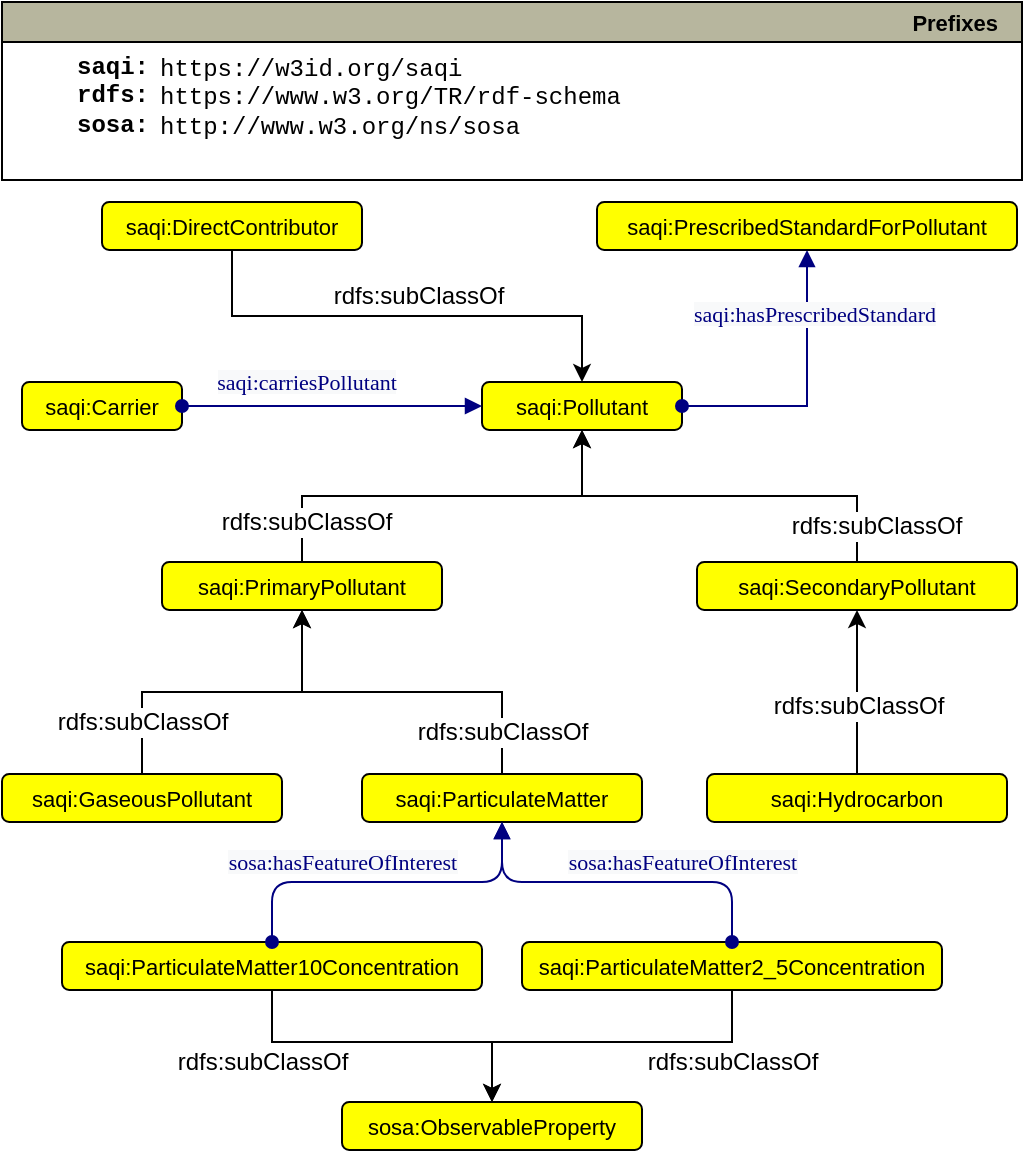 <mxfile version="21.2.9" type="device">
  <diagram id="t25Kp6jmq_1cI3zwCiK2" name="Page-1">
    <mxGraphModel dx="1442" dy="752" grid="1" gridSize="10" guides="1" tooltips="1" connect="1" arrows="1" fold="1" page="1" pageScale="1" pageWidth="1000" pageHeight="1000" math="0" shadow="0">
      <root>
        <mxCell id="0" />
        <mxCell id="1" parent="0" />
        <mxCell id="T0KytU28zX8Ys8UfOtSf-37" value="saqi:DirectContributor" style="graphMlID=n4;shape=rect;rounded=1;arcsize=30;fillColor=#ffff00;strokeColor=#000000;strokeWidth=1.0;fontSize=11;" parent="1" vertex="1">
          <mxGeometry x="70" y="100" width="130" height="24" as="geometry" />
        </mxCell>
        <mxCell id="T0KytU28zX8Ys8UfOtSf-42" value="saqi:Carrier" style="graphMlID=n4;shape=rect;rounded=1;arcsize=30;fillColor=#ffff00;strokeColor=#000000;strokeWidth=1.0;fontSize=11;" parent="1" vertex="1">
          <mxGeometry x="30" y="190" width="80" height="24" as="geometry" />
        </mxCell>
        <mxCell id="T0KytU28zX8Ys8UfOtSf-45" value="saqi:Pollutant" style="graphMlID=n4;shape=rect;rounded=1;arcsize=30;fillColor=#ffff00;strokeColor=#000000;strokeWidth=1.0;fontSize=11;" parent="1" vertex="1">
          <mxGeometry x="260" y="190" width="100" height="24" as="geometry" />
        </mxCell>
        <mxCell id="T0KytU28zX8Ys8UfOtSf-46" value="" style="endArrow=classic;html=1;textDirection=ltr;fontSize=11;strokeWidth=1;exitX=0.5;exitY=1;exitDx=0;exitDy=0;entryX=0.5;entryY=0;entryDx=0;entryDy=0;edgeStyle=orthogonalEdgeStyle;rounded=0;" parent="1" source="T0KytU28zX8Ys8UfOtSf-37" target="T0KytU28zX8Ys8UfOtSf-45" edge="1">
          <mxGeometry width="50" height="50" relative="1" as="geometry">
            <mxPoint x="525" y="154" as="sourcePoint" />
            <mxPoint x="640" y="250" as="targetPoint" />
          </mxGeometry>
        </mxCell>
        <mxCell id="T0KytU28zX8Ys8UfOtSf-47" value="rdfs:subClassOf" style="text;html=1;align=center;verticalAlign=middle;resizable=0;points=[];labelBackgroundColor=#ffffff;rotation=0;" parent="T0KytU28zX8Ys8UfOtSf-46" vertex="1" connectable="0">
          <mxGeometry x="-0.221" relative="1" as="geometry">
            <mxPoint x="32" y="-10" as="offset" />
          </mxGeometry>
        </mxCell>
        <mxCell id="T0KytU28zX8Ys8UfOtSf-140" value="" style="graphMlID=e0;rounded=0;endArrow=block;strokeColor=#000080;strokeWidth=1.0;startArrow=oval;startFill=1;endFill=1;fontSize=11;fontColor=#000080;entryX=0.5;entryY=1;entryDx=0;entryDy=0;exitX=1;exitY=0.5;exitDx=0;exitDy=0;edgeStyle=orthogonalEdgeStyle;" parent="1" source="T0KytU28zX8Ys8UfOtSf-45" target="T0KytU28zX8Ys8UfOtSf-133" edge="1">
          <mxGeometry relative="1" as="geometry">
            <mxPoint x="585" y="140" as="sourcePoint" />
            <mxPoint x="755.0" y="138" as="targetPoint" />
          </mxGeometry>
        </mxCell>
        <mxCell id="T0KytU28zX8Ys8UfOtSf-141" value="&lt;span style=&quot;color: rgb(0 , 0 , 128) ; font-family: &amp;quot;dialog&amp;quot; ; font-size: 11px ; background-color: rgb(248 , 249 , 250)&quot;&gt;saqi:hasPrescribedStandard&lt;/span&gt;" style="text;html=1;align=center;verticalAlign=middle;resizable=0;points=[];labelBackgroundColor=#ffffff;fontSize=11;" parent="T0KytU28zX8Ys8UfOtSf-140" vertex="1" connectable="0">
          <mxGeometry x="-0.017" y="2" relative="1" as="geometry">
            <mxPoint x="5" y="-40" as="offset" />
          </mxGeometry>
        </mxCell>
        <mxCell id="0jtO1-yvGRoyAblTp0NV-17" value="" style="graphMlID=e0;rounded=1;endArrow=block;strokeColor=#000080;strokeWidth=1.0;startArrow=oval;startFill=1;endFill=1;fontSize=11;fontColor=#000080;entryX=0;entryY=0.5;entryDx=0;entryDy=0;exitX=1;exitY=0.5;exitDx=0;exitDy=0;edgeStyle=orthogonalEdgeStyle;" parent="1" source="T0KytU28zX8Ys8UfOtSf-42" target="T0KytU28zX8Ys8UfOtSf-45" edge="1">
          <mxGeometry relative="1" as="geometry">
            <mxPoint x="275" y="282" as="sourcePoint" />
            <mxPoint x="375" y="282" as="targetPoint" />
          </mxGeometry>
        </mxCell>
        <mxCell id="0jtO1-yvGRoyAblTp0NV-18" value="&lt;span style=&quot;color: rgb(0 , 0 , 128) ; font-family: &amp;quot;dialog&amp;quot; ; font-size: 11px ; background-color: rgb(248 , 249 , 250)&quot;&gt;saqi:carriesPollutant&lt;/span&gt;" style="text;html=1;align=center;verticalAlign=middle;resizable=0;points=[];labelBackgroundColor=#ffffff;fontSize=11;" parent="0jtO1-yvGRoyAblTp0NV-17" vertex="1" connectable="0">
          <mxGeometry x="-0.017" y="2" relative="1" as="geometry">
            <mxPoint x="-12" y="-10" as="offset" />
          </mxGeometry>
        </mxCell>
        <mxCell id="T0KytU28zX8Ys8UfOtSf-133" value="saqi:PrescribedStandardForPollutant" style="graphMlID=n4;shape=rect;rounded=1;arcsize=30;fillColor=#ffff00;strokeColor=#000000;strokeWidth=1.0;fontSize=11;" parent="1" vertex="1">
          <mxGeometry x="317.5" y="100" width="210" height="24" as="geometry" />
        </mxCell>
        <mxCell id="84EfyUTDm_beJWQpibSe-2" value="saqi:PrimaryPollutant" style="graphMlID=n4;shape=rect;rounded=1;arcsize=30;fillColor=#ffff00;strokeColor=#000000;strokeWidth=1.0;fontSize=11;" parent="1" vertex="1">
          <mxGeometry x="100" y="280" width="140" height="24" as="geometry" />
        </mxCell>
        <mxCell id="84EfyUTDm_beJWQpibSe-3" value="" style="endArrow=classic;html=1;textDirection=ltr;fontSize=11;strokeWidth=1;exitX=0.5;exitY=0;exitDx=0;exitDy=0;entryX=0.5;entryY=1;entryDx=0;entryDy=0;edgeStyle=orthogonalEdgeStyle;rounded=0;" parent="1" source="84EfyUTDm_beJWQpibSe-2" target="T0KytU28zX8Ys8UfOtSf-45" edge="1">
          <mxGeometry width="50" height="50" relative="1" as="geometry">
            <mxPoint x="270" y="250" as="sourcePoint" />
            <mxPoint x="270" y="326" as="targetPoint" />
          </mxGeometry>
        </mxCell>
        <mxCell id="84EfyUTDm_beJWQpibSe-4" value="rdfs:subClassOf" style="text;html=1;align=center;verticalAlign=middle;resizable=0;points=[];labelBackgroundColor=#ffffff;rotation=0;" parent="84EfyUTDm_beJWQpibSe-3" vertex="1" connectable="0">
          <mxGeometry x="-0.221" relative="1" as="geometry">
            <mxPoint x="-45" y="13" as="offset" />
          </mxGeometry>
        </mxCell>
        <mxCell id="84EfyUTDm_beJWQpibSe-6" value="saqi:SecondaryPollutant" style="graphMlID=n4;shape=rect;rounded=1;arcsize=30;fillColor=#ffff00;strokeColor=#000000;strokeWidth=1.0;fontSize=11;" parent="1" vertex="1">
          <mxGeometry x="367.5" y="280" width="160" height="24" as="geometry" />
        </mxCell>
        <mxCell id="84EfyUTDm_beJWQpibSe-7" value="" style="endArrow=classic;html=1;textDirection=ltr;fontSize=11;strokeWidth=1;exitX=0.5;exitY=0;exitDx=0;exitDy=0;entryX=0.5;entryY=1;entryDx=0;entryDy=0;edgeStyle=orthogonalEdgeStyle;rounded=0;" parent="1" source="84EfyUTDm_beJWQpibSe-6" target="T0KytU28zX8Ys8UfOtSf-45" edge="1">
          <mxGeometry width="50" height="50" relative="1" as="geometry">
            <mxPoint x="470" y="278" as="sourcePoint" />
            <mxPoint x="450" y="252" as="targetPoint" />
          </mxGeometry>
        </mxCell>
        <mxCell id="84EfyUTDm_beJWQpibSe-8" value="rdfs:subClassOf" style="text;html=1;align=center;verticalAlign=middle;resizable=0;points=[];labelBackgroundColor=#ffffff;rotation=0;" parent="84EfyUTDm_beJWQpibSe-7" vertex="1" connectable="0">
          <mxGeometry x="-0.221" relative="1" as="geometry">
            <mxPoint x="56" y="15" as="offset" />
          </mxGeometry>
        </mxCell>
        <mxCell id="84EfyUTDm_beJWQpibSe-9" value="saqi:GaseousPollutant" style="graphMlID=n4;shape=rect;rounded=1;arcsize=30;fillColor=#ffff00;strokeColor=#000000;strokeWidth=1.0;fontSize=11;" parent="1" vertex="1">
          <mxGeometry x="20" y="386" width="140" height="24" as="geometry" />
        </mxCell>
        <mxCell id="84EfyUTDm_beJWQpibSe-10" value="" style="endArrow=classic;html=1;textDirection=ltr;fontSize=11;strokeWidth=1;exitX=0.5;exitY=0;exitDx=0;exitDy=0;entryX=0.5;entryY=1;entryDx=0;entryDy=0;edgeStyle=orthogonalEdgeStyle;rounded=0;" parent="1" source="84EfyUTDm_beJWQpibSe-9" target="84EfyUTDm_beJWQpibSe-2" edge="1">
          <mxGeometry width="50" height="50" relative="1" as="geometry">
            <mxPoint x="235" y="366" as="sourcePoint" />
            <mxPoint x="355" y="300" as="targetPoint" />
          </mxGeometry>
        </mxCell>
        <mxCell id="84EfyUTDm_beJWQpibSe-11" value="rdfs:subClassOf" style="text;html=1;align=center;verticalAlign=middle;resizable=0;points=[];labelBackgroundColor=#ffffff;rotation=0;" parent="84EfyUTDm_beJWQpibSe-10" vertex="1" connectable="0">
          <mxGeometry x="-0.221" relative="1" as="geometry">
            <mxPoint x="-22" y="15" as="offset" />
          </mxGeometry>
        </mxCell>
        <mxCell id="84EfyUTDm_beJWQpibSe-13" value="saqi:ParticulateMatter" style="graphMlID=n4;shape=rect;rounded=1;arcsize=30;fillColor=#ffff00;strokeColor=#000000;strokeWidth=1.0;fontSize=11;" parent="1" vertex="1">
          <mxGeometry x="200" y="386" width="140" height="24" as="geometry" />
        </mxCell>
        <mxCell id="84EfyUTDm_beJWQpibSe-14" value="" style="endArrow=classic;html=1;textDirection=ltr;fontSize=11;strokeWidth=1;exitX=0.5;exitY=0;exitDx=0;exitDy=0;entryX=0.5;entryY=1;entryDx=0;entryDy=0;edgeStyle=orthogonalEdgeStyle;rounded=0;" parent="1" source="84EfyUTDm_beJWQpibSe-13" target="84EfyUTDm_beJWQpibSe-2" edge="1">
          <mxGeometry width="50" height="50" relative="1" as="geometry">
            <mxPoint x="365" y="372" as="sourcePoint" />
            <mxPoint x="305" y="320" as="targetPoint" />
          </mxGeometry>
        </mxCell>
        <mxCell id="84EfyUTDm_beJWQpibSe-15" value="rdfs:subClassOf" style="text;html=1;align=center;verticalAlign=middle;resizable=0;points=[];labelBackgroundColor=#ffffff;rotation=0;" parent="84EfyUTDm_beJWQpibSe-14" vertex="1" connectable="0">
          <mxGeometry x="-0.221" relative="1" as="geometry">
            <mxPoint x="30" y="20" as="offset" />
          </mxGeometry>
        </mxCell>
        <mxCell id="84EfyUTDm_beJWQpibSe-16" value="saqi:Hydrocarbon" style="graphMlID=n4;shape=rect;rounded=1;arcsize=30;fillColor=#ffff00;strokeColor=#000000;strokeWidth=1.0;fontSize=11;" parent="1" vertex="1">
          <mxGeometry x="372.5" y="386" width="150" height="24" as="geometry" />
        </mxCell>
        <mxCell id="84EfyUTDm_beJWQpibSe-18" value="" style="endArrow=classic;html=1;textDirection=ltr;fontSize=11;strokeWidth=1;exitX=0.5;exitY=0;exitDx=0;exitDy=0;entryX=0.5;entryY=1;entryDx=0;entryDy=0;rounded=0;" parent="1" source="84EfyUTDm_beJWQpibSe-16" target="84EfyUTDm_beJWQpibSe-6" edge="1">
          <mxGeometry width="50" height="50" relative="1" as="geometry">
            <mxPoint x="615" y="362" as="sourcePoint" />
            <mxPoint x="525" y="290" as="targetPoint" />
          </mxGeometry>
        </mxCell>
        <mxCell id="84EfyUTDm_beJWQpibSe-19" value="rdfs:subClassOf" style="text;html=1;align=center;verticalAlign=middle;resizable=0;points=[];labelBackgroundColor=#ffffff;rotation=0;" parent="84EfyUTDm_beJWQpibSe-18" vertex="1" connectable="0">
          <mxGeometry x="-0.221" relative="1" as="geometry">
            <mxPoint y="-2" as="offset" />
          </mxGeometry>
        </mxCell>
        <mxCell id="9ITNpGdNg8R4v7RGx4uF-6" value="sosa:ObservableProperty" style="graphMlID=n4;shape=rect;rounded=1;arcsize=30;fillColor=#ffff00;strokeColor=#000000;strokeWidth=1.0;fontSize=11;" parent="1" vertex="1">
          <mxGeometry x="190" y="550" width="150" height="24" as="geometry" />
        </mxCell>
        <mxCell id="9ITNpGdNg8R4v7RGx4uF-7" value="saqi:ParticulateMatter10Concentration" style="graphMlID=n4;shape=rect;rounded=1;arcsize=30;fillColor=#ffff00;strokeColor=#000000;strokeWidth=1.0;fontSize=11;" parent="1" vertex="1">
          <mxGeometry x="50" y="470" width="210" height="24" as="geometry" />
        </mxCell>
        <mxCell id="9ITNpGdNg8R4v7RGx4uF-9" value="" style="graphMlID=e0;rounded=1;endArrow=block;strokeColor=#000080;strokeWidth=1.0;startArrow=oval;startFill=1;endFill=1;fontSize=11;fontColor=#000080;entryX=0.5;entryY=1;entryDx=0;entryDy=0;exitX=0.5;exitY=0;exitDx=0;exitDy=0;edgeStyle=orthogonalEdgeStyle;" parent="1" source="9ITNpGdNg8R4v7RGx4uF-7" target="84EfyUTDm_beJWQpibSe-13" edge="1">
          <mxGeometry relative="1" as="geometry">
            <mxPoint x="217.5" y="440" as="sourcePoint" />
            <mxPoint x="367.5" y="440" as="targetPoint" />
          </mxGeometry>
        </mxCell>
        <mxCell id="9ITNpGdNg8R4v7RGx4uF-10" value="&lt;span style=&quot;color: rgb(0 , 0 , 128) ; font-family: &amp;quot;dialog&amp;quot; ; font-size: 11px ; background-color: rgb(248 , 249 , 250)&quot;&gt;sosa:hasFeatureOfInterest&lt;/span&gt;" style="text;html=1;align=center;verticalAlign=middle;resizable=0;points=[];labelBackgroundColor=#ffffff;fontSize=11;" parent="9ITNpGdNg8R4v7RGx4uF-9" vertex="1" connectable="0">
          <mxGeometry x="-0.017" y="2" relative="1" as="geometry">
            <mxPoint x="-21" y="-8" as="offset" />
          </mxGeometry>
        </mxCell>
        <mxCell id="9ITNpGdNg8R4v7RGx4uF-11" value="saqi:ParticulateMatter2_5Concentration" style="graphMlID=n4;shape=rect;rounded=1;arcsize=30;fillColor=#ffff00;strokeColor=#000000;strokeWidth=1.0;fontSize=11;" parent="1" vertex="1">
          <mxGeometry x="280" y="470" width="210" height="24" as="geometry" />
        </mxCell>
        <mxCell id="9ITNpGdNg8R4v7RGx4uF-12" value="" style="graphMlID=e0;rounded=1;endArrow=block;strokeColor=#000080;strokeWidth=1.0;startArrow=oval;startFill=1;endFill=1;fontSize=11;fontColor=#000080;entryX=0.5;entryY=1;entryDx=0;entryDy=0;exitX=0.5;exitY=0;exitDx=0;exitDy=0;edgeStyle=orthogonalEdgeStyle;" parent="1" source="9ITNpGdNg8R4v7RGx4uF-11" target="84EfyUTDm_beJWQpibSe-13" edge="1">
          <mxGeometry relative="1" as="geometry">
            <mxPoint x="145" y="480" as="sourcePoint" />
            <mxPoint x="280" y="420" as="targetPoint" />
          </mxGeometry>
        </mxCell>
        <mxCell id="9ITNpGdNg8R4v7RGx4uF-13" value="&lt;span style=&quot;color: rgb(0 , 0 , 128) ; font-family: &amp;quot;dialog&amp;quot; ; font-size: 11px ; background-color: rgb(248 , 249 , 250)&quot;&gt;sosa:hasFeatureOfInterest&lt;/span&gt;" style="text;html=1;align=center;verticalAlign=middle;resizable=0;points=[];labelBackgroundColor=#ffffff;fontSize=11;" parent="9ITNpGdNg8R4v7RGx4uF-12" vertex="1" connectable="0">
          <mxGeometry x="-0.017" y="2" relative="1" as="geometry">
            <mxPoint x="31" y="-12" as="offset" />
          </mxGeometry>
        </mxCell>
        <mxCell id="9ITNpGdNg8R4v7RGx4uF-14" value="" style="endArrow=classic;html=1;textDirection=ltr;fontSize=11;strokeWidth=1;exitX=0.5;exitY=1;exitDx=0;exitDy=0;entryX=0.5;entryY=0;entryDx=0;entryDy=0;rounded=0;" parent="1" source="9ITNpGdNg8R4v7RGx4uF-11" target="9ITNpGdNg8R4v7RGx4uF-6" edge="1">
          <mxGeometry width="50" height="50" relative="1" as="geometry">
            <mxPoint x="400" y="593" as="sourcePoint" />
            <mxPoint x="400" y="511" as="targetPoint" />
            <Array as="points">
              <mxPoint x="385" y="520" />
              <mxPoint x="265" y="520" />
            </Array>
          </mxGeometry>
        </mxCell>
        <mxCell id="9ITNpGdNg8R4v7RGx4uF-15" value="rdfs:subClassOf" style="text;html=1;align=center;verticalAlign=middle;resizable=0;points=[];labelBackgroundColor=#ffffff;rotation=0;" parent="9ITNpGdNg8R4v7RGx4uF-14" vertex="1" connectable="0">
          <mxGeometry x="-0.221" relative="1" as="geometry">
            <mxPoint x="42" y="10" as="offset" />
          </mxGeometry>
        </mxCell>
        <mxCell id="9ITNpGdNg8R4v7RGx4uF-16" value="" style="endArrow=classic;html=1;textDirection=ltr;fontSize=11;strokeWidth=1;exitX=0.5;exitY=1;exitDx=0;exitDy=0;entryX=0.5;entryY=0;entryDx=0;entryDy=0;rounded=0;" parent="1" source="9ITNpGdNg8R4v7RGx4uF-7" target="9ITNpGdNg8R4v7RGx4uF-6" edge="1">
          <mxGeometry width="50" height="50" relative="1" as="geometry">
            <mxPoint x="160" y="518" as="sourcePoint" />
            <mxPoint x="40" y="564" as="targetPoint" />
            <Array as="points">
              <mxPoint x="155" y="520" />
              <mxPoint x="265" y="520" />
            </Array>
          </mxGeometry>
        </mxCell>
        <mxCell id="9ITNpGdNg8R4v7RGx4uF-17" value="rdfs:subClassOf" style="text;html=1;align=center;verticalAlign=middle;resizable=0;points=[];labelBackgroundColor=#ffffff;rotation=0;" parent="9ITNpGdNg8R4v7RGx4uF-16" vertex="1" connectable="0">
          <mxGeometry x="-0.221" relative="1" as="geometry">
            <mxPoint x="-44" y="10" as="offset" />
          </mxGeometry>
        </mxCell>
        <mxCell id="LXv9naEB0qG25NhVMq1X-1" value="Prefixes" style="graphMlID=n0;shape=swimlane;startSize=20;fillColor=#b7b69e;strokeColor=#000000;strokeWidth=1.0;align=right;spacingRight=10;fontStyle=1;fontSize=11;" parent="1" vertex="1">
          <mxGeometry x="20" width="510" height="89" as="geometry" />
        </mxCell>
        <mxCell id="LXv9naEB0qG25NhVMq1X-2" value="&lt;b&gt;saqi:&lt;/b&gt;&lt;b&gt;&lt;br&gt;&lt;/b&gt;&lt;b&gt;rdfs:&lt;br&gt;&lt;/b&gt;&lt;b style=&quot;border-color: var(--border-color);&quot;&gt;sosa:&lt;/b&gt;&lt;b&gt;&lt;br&gt;&lt;br&gt;&lt;/b&gt;" style="text;html=1;align=center;verticalAlign=middle;resizable=0;points=[];autosize=1;fontFamily=Courier New;" parent="LXv9naEB0qG25NhVMq1X-1" vertex="1">
          <mxGeometry x="24.996" y="19" width="60" height="70" as="geometry" />
        </mxCell>
        <mxCell id="LXv9naEB0qG25NhVMq1X-3" value="https://w3id.org/saqi&lt;br&gt;https://www.w3.org/TR/rdf-schema&lt;br&gt;http://www.w3.org/ns/sosa" style="text;html=1;align=left;verticalAlign=middle;resizable=0;points=[];autosize=1;fontFamily=Courier New;rounded=1;glass=0;" parent="LXv9naEB0qG25NhVMq1X-1" vertex="1">
          <mxGeometry x="77" y="18" width="250" height="60" as="geometry" />
        </mxCell>
      </root>
    </mxGraphModel>
  </diagram>
</mxfile>
